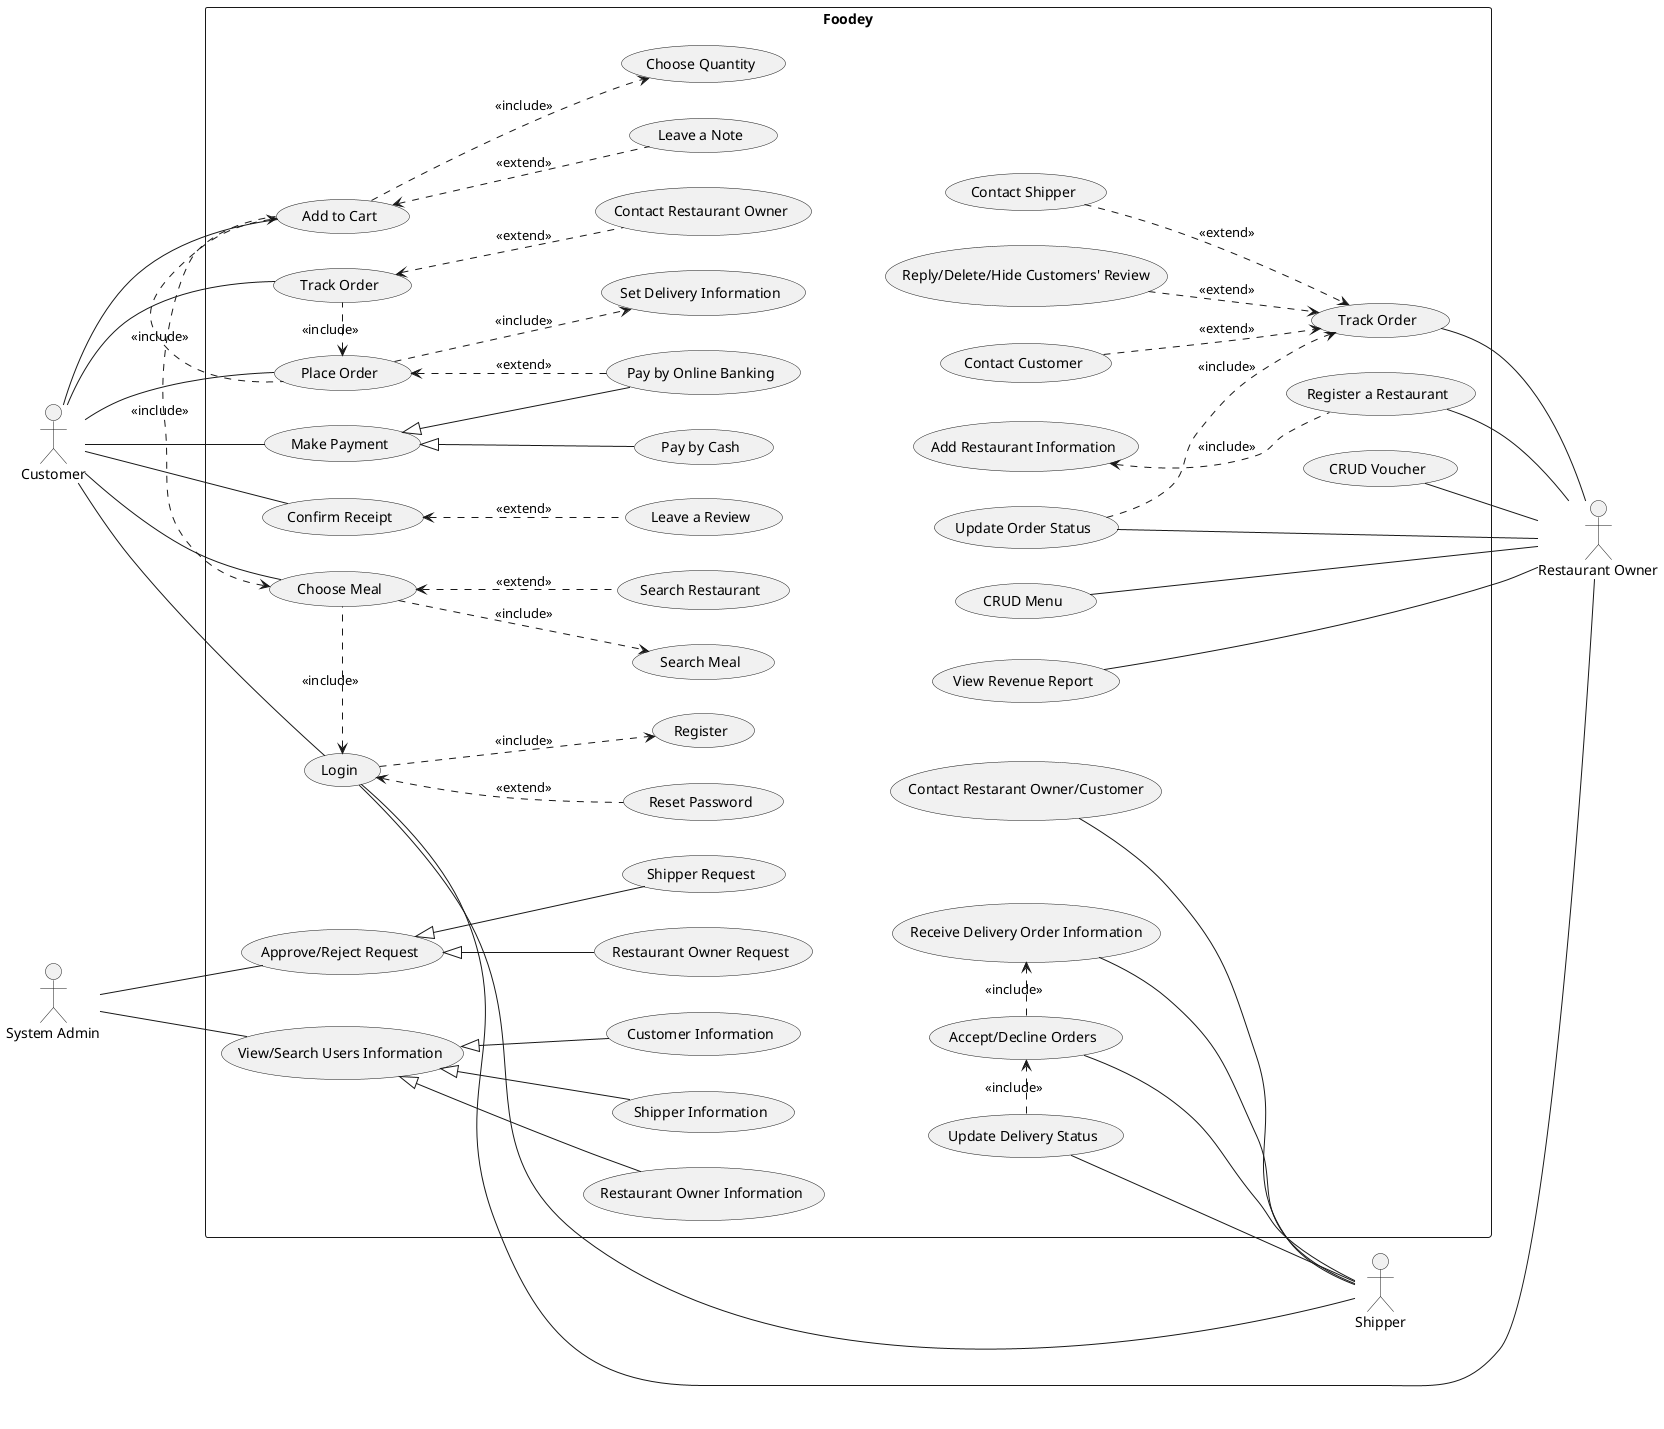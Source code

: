 @startuml Foodey_usecase

left to right direction

actor "Customer" as Cm
actor "Restaurant Owner" as RO
actor "Shipper" as Shp
actor "System Admin" as SA

rectangle Foodey{
    '================================Customer================================'
    usecase "Login" as UC1
    usecase "Choose Meal" as UC2
    usecase "Add to Cart" as UC3
    usecase "Place Order" as UC4 
    usecase "Make Payment" as UC5 
    usecase "Track Order" as UC6

    UC2 .l.> UC1: <<include>>
    UC3 .l.> UC2: <<include>>
    UC4 .l.> UC3: <<include>>
    UC6 .l.> UC4: <<include>>

    usecase "Register" as UC7
    usecase "Reset Password" as UC8
    UC1 ..> UC7: <<include>>
    UC1 <.. UC8: <<extend>>

    usecase "Search Restaurant" as UC9
    usecase "Search Meal" as UC10
    UC2 <.. UC9: <<extend>>
    UC2 ..> UC10: <<include>>

    usecase "Choose Quantity" as UC11
    usecase "Leave a Note" as UC12
    UC3 ..> UC11: <<include>>
    UC3 <.. UC12: <<extend>>

    usecase "Set Delivery Information" as UC13
    UC4 ..> UC13: <<include>>

    usecase "Contact Restaurant Owner" as UC14
    UC6 <.. UC14: <<extend>>

    usecase "Pay by Cash" as UC15
    usecase "Pay by Online Banking" as UC16
    UC5 <|-- UC15
    UC5 <|-- UC16
    UC4 <.. UC16: <<extend>>

    usecase "Confirm Receipt" as UC17
    usecase "Leave a Review" as UC18
    UC17 <.. UC18: <<extend>>

    '================================Restaurant Owner================================'
    usecase "Register a Restaurant" as UC19
    usecase "Add Restaurant Information" as UC20
    UC20 <.. UC19: <<include>>

    usecase "CRUD Menu" as UC21

    usecase "CRUD Voucher" as UC22

    usecase "Track Order" as UC23
    usecase "Update Order Status" as UC24
    usecase "Contact Customer" as UC25
    usecase "Contact Shipper" as UC26
    usecase "Reply/Delete/Hide Customers' Review" as UC27
    UC24 ..> UC23: <<include>>
    UC25 ..> UC23: <<extend>>
    UC26 ..> UC23: <<extend>>
    UC27 ..> UC23: <<extend>>

    usecase "View Revenue Report" as UC28

    '================================Shipper================================'
    usecase "Receive Delivery Order Information" as UC29
    usecase "Accept/Decline Orders" as UC30
    usecase "Update Delivery Status" as UC31
    usecase "Contact Restarant Owner/Customer" as UC32
    UC30 .r.> UC29: <<include>>
    UC31 .r.> UC30: <<include>>

    '================================System Admin================================'
    usecase "View/Search Users Information" as UC33
    usecase "Customer Information" as UC34
    usecase "Restaurant Owner Information" as UC35
    usecase "Shipper Information" as UC36
    UC33 <|-- UC34
    UC33 <|-- UC35
    UC33 <|-- UC36

    usecase "Approve/Reject Request" as UC37
    usecase "Restaurant Owner Request" as UC38
    usecase "Shipper Request" as UC39
    UC37 <|-- UC38
    UC37 <|-- UC39
}
'===== Cm usecases ====='
Cm -- UC1
Cm -- UC2
Cm -- UC3
Cm -- UC4
Cm -- UC5
Cm -- UC6
Cm -- UC17

'===== RO usecases ====='
UC1 -- RO
UC19 -- RO
UC21 -- RO
UC22 -- RO
UC23 -- RO
UC24 -- RO
UC28 -- RO

'===== Shp usecases ====='
UC1 -- Shp
UC29 -- Shp
UC30 - Shp
UC31 -- Shp
UC32 -- Shp

'===== SA usecases ====='
SA -- UC33
SA -- UC37

'Hidden link to customize the layout
UC15 -[hidden]- UC20
UC15 -[hidden]- UC21
UC21 -[hidden]- UC22
UC15 -[hidden]- UC25
UC15 -[hidden]- UC28

UC15 -[hidden]- UC29
UC15 -[hidden]- UC30
UC15 -[hidden]- UC31
UC15 -[hidden]- UC32

@enduml